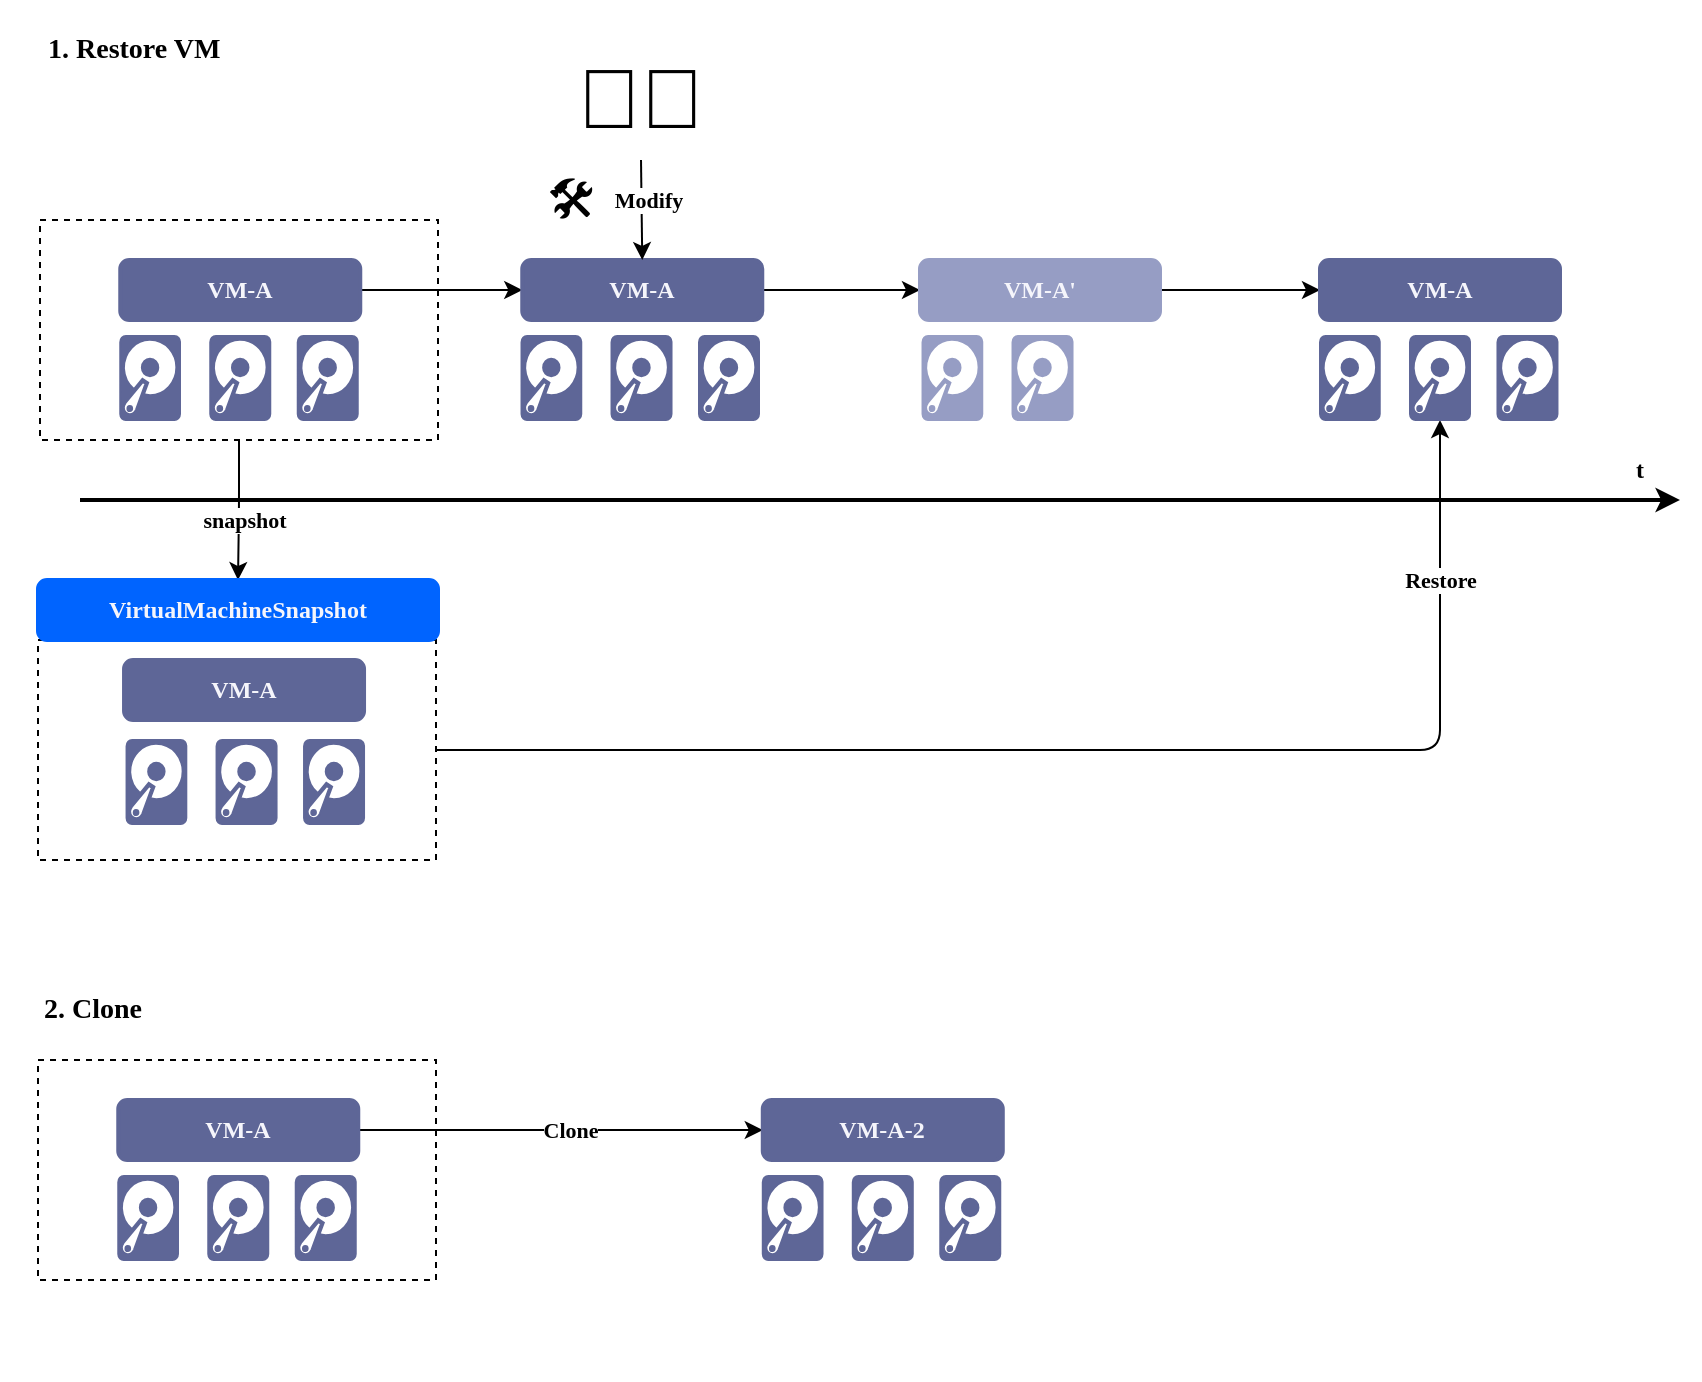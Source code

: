 <mxfile>
    <diagram id="6EXt89o7fHejoy0miyVt" name="Page-1">
        <mxGraphModel dx="3453" dy="945" grid="1" gridSize="10" guides="1" tooltips="1" connect="1" arrows="1" fold="1" page="1" pageScale="1" pageWidth="850" pageHeight="1100" math="0" shadow="0">
            <root>
                <mxCell id="0"/>
                <mxCell id="1" parent="0"/>
                <mxCell id="333" value="" style="rounded=0;whiteSpace=wrap;html=1;dashed=1;fontFamily=JetBrains Mono;fontSource=https%3A%2F%2Ffonts.googleapis.com%2Fcss%3Ffamily%3DJetBrains%2BMono;fontSize=14;strokeColor=none;" parent="1" vertex="1">
                    <mxGeometry x="-20" y="30" width="850" height="690" as="geometry"/>
                </mxCell>
                <mxCell id="260" style="edgeStyle=orthogonalEdgeStyle;html=1;exitX=0.5;exitY=1;exitDx=0;exitDy=0;entryX=0.5;entryY=0;entryDx=0;entryDy=0;strokeWidth=1;fontFamily=JetBrains Mono;fontSource=https%3A%2F%2Ffonts.googleapis.com%2Fcss%3Ffamily%3DJetBrains%2BMono;fontSize=24;" parent="1" source="259" target="183" edge="1">
                    <mxGeometry relative="1" as="geometry"/>
                </mxCell>
                <mxCell id="261" value="snapshot" style="edgeLabel;html=1;align=center;verticalAlign=middle;resizable=0;points=[];fontSize=11;fontFamily=JetBrains Mono;fontStyle=1" parent="260" vertex="1" connectable="0">
                    <mxGeometry x="-0.154" y="1" relative="1" as="geometry">
                        <mxPoint x="1" y="10" as="offset"/>
                    </mxGeometry>
                </mxCell>
                <mxCell id="259" value="" style="rounded=0;whiteSpace=wrap;html=1;fontFamily=JetBrains Mono;fontSource=https%3A%2F%2Ffonts.googleapis.com%2Fcss%3Ffamily%3DJetBrains%2BMono;dashed=1;fontStyle=1" parent="1" vertex="1">
                    <mxGeometry y="140" width="199" height="110" as="geometry"/>
                </mxCell>
                <mxCell id="210" style="edgeStyle=orthogonalEdgeStyle;html=1;exitX=1;exitY=0.5;exitDx=0;exitDy=0;fontFamily=JetBrains Mono;fontSource=https%3A%2F%2Ffonts.googleapis.com%2Fcss%3Ffamily%3DJetBrains%2BMono;fontStyle=1" parent="1" source="188" target="257" edge="1">
                    <mxGeometry relative="1" as="geometry">
                        <mxPoint x="700" y="270" as="targetPoint"/>
                    </mxGeometry>
                </mxCell>
                <mxCell id="212" value="Restore" style="edgeLabel;html=1;align=center;verticalAlign=middle;resizable=0;points=[];fontFamily=JetBrains Mono;fontStyle=1" parent="210" vertex="1" connectable="0">
                    <mxGeometry x="-0.191" relative="1" as="geometry">
                        <mxPoint x="232" y="-85" as="offset"/>
                    </mxGeometry>
                </mxCell>
                <mxCell id="188" value="" style="rounded=0;whiteSpace=wrap;html=1;fontFamily=JetBrains Mono;fontSource=https%3A%2F%2Ffonts.googleapis.com%2Fcss%3Ffamily%3DJetBrains%2BMono;dashed=1;fontStyle=1" parent="1" vertex="1">
                    <mxGeometry x="-1.0" y="350" width="199" height="110" as="geometry"/>
                </mxCell>
                <mxCell id="214" style="edgeStyle=none;html=1;exitX=1;exitY=0.5;exitDx=0;exitDy=0;fontFamily=JetBrains Mono;fontSource=https%3A%2F%2Ffonts.googleapis.com%2Fcss%3Ffamily%3DJetBrains%2BMono;fontStyle=1" parent="1" source="162" target="189" edge="1">
                    <mxGeometry relative="1" as="geometry"/>
                </mxCell>
                <mxCell id="162" value="VM-A" style="rounded=1;whiteSpace=wrap;html=1;strokeColor=#5e6697;strokeWidth=2;fontFamily=JetBrains Mono;fontSource=https%3A%2F%2Ffonts.googleapis.com%2Fcss%3Ffamily%3DJetBrains%2BMono;fontSize=12;fillColor=#5e6697;fontStyle=1;fontColor=#f5f5fb;" parent="1" vertex="1">
                    <mxGeometry x="40.13" y="160" width="120" height="30" as="geometry"/>
                </mxCell>
                <mxCell id="179" value="" style="endArrow=classic;html=1;fontStyle=1;strokeWidth=2;" parent="1" edge="1">
                    <mxGeometry width="50" height="50" relative="1" as="geometry">
                        <mxPoint x="20" y="280" as="sourcePoint"/>
                        <mxPoint x="820" y="280" as="targetPoint"/>
                    </mxGeometry>
                </mxCell>
                <mxCell id="182" value="t" style="text;html=1;strokeColor=none;fillColor=none;align=center;verticalAlign=middle;whiteSpace=wrap;rounded=0;fontFamily=JetBrains Mono;fontSource=https%3A%2F%2Ffonts.googleapis.com%2Fcss%3Ffamily%3DJetBrains%2BMono;fontStyle=1" parent="1" vertex="1">
                    <mxGeometry x="770" y="250" width="60" height="30" as="geometry"/>
                </mxCell>
                <mxCell id="183" value="VirtualMachineSnapshot" style="rounded=1;whiteSpace=wrap;html=1;strokeColor=#0064ff;strokeWidth=2;fontFamily=JetBrains Mono;fontSource=https%3A%2F%2Ffonts.googleapis.com%2Fcss%3Ffamily%3DJetBrains%2BMono;fontSize=12;fontColor=#f5f5fb;fillColor=#0064ff;fontStyle=1" parent="1" vertex="1">
                    <mxGeometry x="-1.0" y="320" width="200" height="30" as="geometry"/>
                </mxCell>
                <mxCell id="185" value="VM-A" style="rounded=1;whiteSpace=wrap;html=1;strokeColor=#5e6697;strokeWidth=2;fontFamily=JetBrains Mono;fontSource=https%3A%2F%2Ffonts.googleapis.com%2Fcss%3Ffamily%3DJetBrains%2BMono;fontSize=12;fontColor=#f5f5fb;fillColor=#5e6697;fontStyle=1" parent="1" vertex="1">
                    <mxGeometry x="42.02" y="360" width="120" height="30" as="geometry"/>
                </mxCell>
                <mxCell id="215" style="edgeStyle=none;html=1;exitX=1;exitY=0.5;exitDx=0;exitDy=0;entryX=0;entryY=0.5;entryDx=0;entryDy=0;fontFamily=JetBrains Mono;fontSource=https%3A%2F%2Ffonts.googleapis.com%2Fcss%3Ffamily%3DJetBrains%2BMono;fontStyle=1" parent="1" source="189" target="198" edge="1">
                    <mxGeometry relative="1" as="geometry"/>
                </mxCell>
                <mxCell id="189" value="VM-A" style="rounded=1;whiteSpace=wrap;html=1;strokeColor=#5e6697;strokeWidth=2;fontFamily=JetBrains Mono;fontSource=https%3A%2F%2Ffonts.googleapis.com%2Fcss%3Ffamily%3DJetBrains%2BMono;fontSize=12;fillColor=#5e6697;fontStyle=1;fontColor=#f5f5fb;" parent="1" vertex="1">
                    <mxGeometry x="241.13" y="160" width="120" height="30" as="geometry"/>
                </mxCell>
                <mxCell id="193" style="edgeStyle=none;html=1;entryX=0.5;entryY=0;entryDx=0;entryDy=0;fontFamily=JetBrains Mono;fontSource=https%3A%2F%2Ffonts.googleapis.com%2Fcss%3Ffamily%3DJetBrains%2BMono;fontStyle=1" parent="1" source="192" target="189" edge="1">
                    <mxGeometry relative="1" as="geometry"/>
                </mxCell>
                <mxCell id="196" value="Modify" style="edgeLabel;html=1;align=center;verticalAlign=middle;resizable=0;points=[];fontFamily=JetBrains Mono;fontStyle=1" parent="193" vertex="1" connectable="0">
                    <mxGeometry x="-0.209" y="3" relative="1" as="geometry">
                        <mxPoint as="offset"/>
                    </mxGeometry>
                </mxCell>
                <mxCell id="192" value="&lt;font style=&quot;font-size: 42px;&quot;&gt;🧑‍💻&lt;/font&gt;" style="text;html=1;align=center;verticalAlign=middle;resizable=0;points=[];autosize=1;strokeColor=none;fillColor=none;fontStyle=1" parent="1" vertex="1">
                    <mxGeometry x="260.13" y="50" width="80" height="60" as="geometry"/>
                </mxCell>
                <mxCell id="216" style="edgeStyle=none;html=1;exitX=1;exitY=0.5;exitDx=0;exitDy=0;entryX=0;entryY=0.5;entryDx=0;entryDy=0;fontFamily=JetBrains Mono;fontSource=https%3A%2F%2Ffonts.googleapis.com%2Fcss%3Ffamily%3DJetBrains%2BMono;fontStyle=1" parent="1" source="198" target="206" edge="1">
                    <mxGeometry relative="1" as="geometry"/>
                </mxCell>
                <mxCell id="198" value="VM-A'" style="rounded=1;whiteSpace=wrap;html=1;strokeColor=#969dc4;strokeWidth=2;fontFamily=JetBrains Mono;fontSource=https%3A%2F%2Ffonts.googleapis.com%2Fcss%3Ffamily%3DJetBrains%2BMono;fontSize=12;fillColor=#969dc4;fontStyle=1;fontColor=#f5f5fb;" parent="1" vertex="1">
                    <mxGeometry x="440" y="160" width="120" height="30" as="geometry"/>
                </mxCell>
                <mxCell id="206" value="VM-A" style="rounded=1;whiteSpace=wrap;html=1;strokeColor=#5e6697;strokeWidth=2;fontFamily=JetBrains Mono;fontSource=https%3A%2F%2Ffonts.googleapis.com%2Fcss%3Ffamily%3DJetBrains%2BMono;fontSize=12;fontColor=#f5f5fb;fillColor=#5e6697;fontStyle=1" parent="1" vertex="1">
                    <mxGeometry x="640" y="160" width="120" height="30" as="geometry"/>
                </mxCell>
                <mxCell id="242" value="🛠️" style="text;html=1;align=center;verticalAlign=middle;resizable=0;points=[];autosize=1;strokeColor=none;fillColor=none;fontFamily=JetBrains Mono;fontSize=24;" parent="1" vertex="1">
                    <mxGeometry x="240" y="110" width="50" height="40" as="geometry"/>
                </mxCell>
                <mxCell id="244" value="" style="sketch=0;pointerEvents=1;shadow=0;dashed=0;html=1;strokeColor=#5e6697;fillColor=#5e6697;labelPosition=center;verticalLabelPosition=bottom;verticalAlign=top;outlineConnect=0;align=center;shape=mxgraph.office.devices.hard_disk;fontFamily=JetBrains Mono;fontSource=https%3A%2F%2Ffonts.googleapis.com%2Fcss%3Ffamily%3DJetBrains%2BMono;fontSize=24;fontColor=#f5f5fb;" parent="1" vertex="1">
                    <mxGeometry x="40.13" y="198" width="29.87" height="42" as="geometry"/>
                </mxCell>
                <mxCell id="245" value="" style="sketch=0;pointerEvents=1;shadow=0;dashed=0;html=1;strokeColor=#5e6697;fillColor=#5e6697;labelPosition=center;verticalLabelPosition=bottom;verticalAlign=top;outlineConnect=0;align=center;shape=mxgraph.office.devices.hard_disk;fontFamily=JetBrains Mono;fontSource=https%3A%2F%2Ffonts.googleapis.com%2Fcss%3Ffamily%3DJetBrains%2BMono;fontSize=24;fontColor=#f5f5fb;" parent="1" vertex="1">
                    <mxGeometry x="85.13" y="198" width="30" height="42" as="geometry"/>
                </mxCell>
                <mxCell id="246" value="" style="sketch=0;pointerEvents=1;shadow=0;dashed=0;html=1;strokeColor=#5e6697;fillColor=#5e6697;labelPosition=center;verticalLabelPosition=bottom;verticalAlign=top;outlineConnect=0;align=center;shape=mxgraph.office.devices.hard_disk;fontFamily=JetBrains Mono;fontSource=https%3A%2F%2Ffonts.googleapis.com%2Fcss%3Ffamily%3DJetBrains%2BMono;fontSize=24;fontColor=#f5f5fb;" parent="1" vertex="1">
                    <mxGeometry x="128.87" y="198" width="30" height="42" as="geometry"/>
                </mxCell>
                <mxCell id="247" value="" style="sketch=0;pointerEvents=1;shadow=0;dashed=0;html=1;strokeColor=#5e6697;fillColor=#5e6697;labelPosition=center;verticalLabelPosition=bottom;verticalAlign=top;outlineConnect=0;align=center;shape=mxgraph.office.devices.hard_disk;fontFamily=JetBrains Mono;fontSource=https%3A%2F%2Ffonts.googleapis.com%2Fcss%3Ffamily%3DJetBrains%2BMono;fontSize=24;fontColor=#f5f5fb;" parent="1" vertex="1">
                    <mxGeometry x="240.76" y="198" width="29.87" height="42" as="geometry"/>
                </mxCell>
                <mxCell id="248" value="" style="sketch=0;pointerEvents=1;shadow=0;dashed=0;html=1;strokeColor=#5e6697;fillColor=#5e6697;labelPosition=center;verticalLabelPosition=bottom;verticalAlign=top;outlineConnect=0;align=center;shape=mxgraph.office.devices.hard_disk;fontFamily=JetBrains Mono;fontSource=https%3A%2F%2Ffonts.googleapis.com%2Fcss%3Ffamily%3DJetBrains%2BMono;fontSize=24;fontColor=#f5f5fb;" parent="1" vertex="1">
                    <mxGeometry x="285.76" y="198" width="30" height="42" as="geometry"/>
                </mxCell>
                <mxCell id="249" value="" style="sketch=0;pointerEvents=1;shadow=0;dashed=0;html=1;strokeColor=#5e6697;fillColor=#5e6697;labelPosition=center;verticalLabelPosition=bottom;verticalAlign=top;outlineConnect=0;align=center;shape=mxgraph.office.devices.hard_disk;fontFamily=JetBrains Mono;fontSource=https%3A%2F%2Ffonts.googleapis.com%2Fcss%3Ffamily%3DJetBrains%2BMono;fontSize=24;fontColor=#f5f5fb;" parent="1" vertex="1">
                    <mxGeometry x="329.5" y="198" width="30" height="42" as="geometry"/>
                </mxCell>
                <mxCell id="250" value="" style="sketch=0;pointerEvents=1;shadow=0;dashed=0;html=1;strokeColor=#5e6697;fillColor=#5e6697;labelPosition=center;verticalLabelPosition=bottom;verticalAlign=top;outlineConnect=0;align=center;shape=mxgraph.office.devices.hard_disk;fontFamily=JetBrains Mono;fontSource=https%3A%2F%2Ffonts.googleapis.com%2Fcss%3Ffamily%3DJetBrains%2BMono;fontSize=24;fontColor=#f5f5fb;" parent="1" vertex="1">
                    <mxGeometry x="43.28" y="400" width="29.87" height="42" as="geometry"/>
                </mxCell>
                <mxCell id="251" value="" style="sketch=0;pointerEvents=1;shadow=0;dashed=0;html=1;strokeColor=#5e6697;fillColor=#5e6697;labelPosition=center;verticalLabelPosition=bottom;verticalAlign=top;outlineConnect=0;align=center;shape=mxgraph.office.devices.hard_disk;fontFamily=JetBrains Mono;fontSource=https%3A%2F%2Ffonts.googleapis.com%2Fcss%3Ffamily%3DJetBrains%2BMono;fontSize=24;fontColor=#f5f5fb;" parent="1" vertex="1">
                    <mxGeometry x="88.28" y="400" width="30" height="42" as="geometry"/>
                </mxCell>
                <mxCell id="252" value="" style="sketch=0;pointerEvents=1;shadow=0;dashed=0;html=1;strokeColor=#5e6697;fillColor=#5e6697;labelPosition=center;verticalLabelPosition=bottom;verticalAlign=top;outlineConnect=0;align=center;shape=mxgraph.office.devices.hard_disk;fontFamily=JetBrains Mono;fontSource=https%3A%2F%2Ffonts.googleapis.com%2Fcss%3Ffamily%3DJetBrains%2BMono;fontSize=24;fontColor=#f5f5fb;" parent="1" vertex="1">
                    <mxGeometry x="132.02" y="400" width="30" height="42" as="geometry"/>
                </mxCell>
                <mxCell id="253" value="" style="sketch=0;pointerEvents=1;shadow=0;dashed=0;html=1;strokeColor=#969dc4;fillColor=#969dc4;labelPosition=center;verticalLabelPosition=bottom;verticalAlign=top;outlineConnect=0;align=center;shape=mxgraph.office.devices.hard_disk;fontFamily=JetBrains Mono;fontSource=https%3A%2F%2Ffonts.googleapis.com%2Fcss%3Ffamily%3DJetBrains%2BMono;fontSize=24;fontColor=#f5f5fb;" parent="1" vertex="1">
                    <mxGeometry x="441.26" y="198" width="29.87" height="42" as="geometry"/>
                </mxCell>
                <mxCell id="254" value="" style="sketch=0;pointerEvents=1;shadow=0;dashed=0;html=1;strokeColor=#969dc4;fillColor=#969dc4;labelPosition=center;verticalLabelPosition=bottom;verticalAlign=top;outlineConnect=0;align=center;shape=mxgraph.office.devices.hard_disk;fontFamily=JetBrains Mono;fontSource=https%3A%2F%2Ffonts.googleapis.com%2Fcss%3Ffamily%3DJetBrains%2BMono;fontSize=24;fontColor=#f5f5fb;" parent="1" vertex="1">
                    <mxGeometry x="486.26" y="198" width="30" height="42" as="geometry"/>
                </mxCell>
                <mxCell id="256" value="" style="sketch=0;pointerEvents=1;shadow=0;dashed=0;html=1;strokeColor=#5e6697;fillColor=#5e6697;labelPosition=center;verticalLabelPosition=bottom;verticalAlign=top;outlineConnect=0;align=center;shape=mxgraph.office.devices.hard_disk;fontFamily=JetBrains Mono;fontSource=https%3A%2F%2Ffonts.googleapis.com%2Fcss%3Ffamily%3DJetBrains%2BMono;fontSize=24;fontColor=#f5f5fb;" parent="1" vertex="1">
                    <mxGeometry x="640" y="198" width="29.87" height="42" as="geometry"/>
                </mxCell>
                <mxCell id="257" value="" style="sketch=0;pointerEvents=1;shadow=0;dashed=0;html=1;strokeColor=#5e6697;fillColor=#5e6697;labelPosition=center;verticalLabelPosition=bottom;verticalAlign=top;outlineConnect=0;align=center;shape=mxgraph.office.devices.hard_disk;fontFamily=JetBrains Mono;fontSource=https%3A%2F%2Ffonts.googleapis.com%2Fcss%3Ffamily%3DJetBrains%2BMono;fontSize=24;fontColor=#f5f5fb;" parent="1" vertex="1">
                    <mxGeometry x="685" y="198" width="30" height="42" as="geometry"/>
                </mxCell>
                <mxCell id="258" value="" style="sketch=0;pointerEvents=1;shadow=0;dashed=0;html=1;strokeColor=#5e6697;fillColor=#5e6697;labelPosition=center;verticalLabelPosition=bottom;verticalAlign=top;outlineConnect=0;align=center;shape=mxgraph.office.devices.hard_disk;fontFamily=JetBrains Mono;fontSource=https%3A%2F%2Ffonts.googleapis.com%2Fcss%3Ffamily%3DJetBrains%2BMono;fontSize=24;fontColor=#f5f5fb;" parent="1" vertex="1">
                    <mxGeometry x="728.74" y="198" width="30" height="42" as="geometry"/>
                </mxCell>
                <mxCell id="265" value="" style="rounded=0;whiteSpace=wrap;html=1;fontFamily=JetBrains Mono;fontSource=https%3A%2F%2Ffonts.googleapis.com%2Fcss%3Ffamily%3DJetBrains%2BMono;dashed=1;fontStyle=1" parent="1" vertex="1">
                    <mxGeometry x="-1" y="560" width="199" height="110" as="geometry"/>
                </mxCell>
                <mxCell id="269" style="edgeStyle=none;html=1;exitX=1;exitY=0.5;exitDx=0;exitDy=0;fontFamily=JetBrains Mono;fontSource=https%3A%2F%2Ffonts.googleapis.com%2Fcss%3Ffamily%3DJetBrains%2BMono;fontStyle=1;entryX=0;entryY=0.5;entryDx=0;entryDy=0;" parent="1" source="270" target="282" edge="1">
                    <mxGeometry relative="1" as="geometry">
                        <mxPoint x="240.13" y="595" as="targetPoint"/>
                    </mxGeometry>
                </mxCell>
                <mxCell id="334" value="Clone" style="edgeLabel;html=1;align=center;verticalAlign=middle;resizable=0;points=[];fontFamily=JetBrains Mono;fontStyle=1;" parent="269" vertex="1" connectable="0">
                    <mxGeometry x="0.423" y="1" relative="1" as="geometry">
                        <mxPoint x="-38" y="1" as="offset"/>
                    </mxGeometry>
                </mxCell>
                <mxCell id="270" value="VM-A" style="rounded=1;whiteSpace=wrap;html=1;strokeColor=#5e6697;strokeWidth=2;fontFamily=JetBrains Mono;fontSource=https%3A%2F%2Ffonts.googleapis.com%2Fcss%3Ffamily%3DJetBrains%2BMono;fontSize=12;fillColor=#5e6697;fontStyle=1;fontColor=#f5f5fb;" parent="1" vertex="1">
                    <mxGeometry x="39.13" y="580" width="120" height="30" as="geometry"/>
                </mxCell>
                <mxCell id="282" value="VM-A-2" style="rounded=1;whiteSpace=wrap;html=1;strokeColor=#5e6697;strokeWidth=2;fontFamily=JetBrains Mono;fontSource=https%3A%2F%2Ffonts.googleapis.com%2Fcss%3Ffamily%3DJetBrains%2BMono;fontSize=12;fontColor=#f5f5fb;fillColor=#5e6697;fontStyle=1" parent="1" vertex="1">
                    <mxGeometry x="361.39" y="580" width="120" height="30" as="geometry"/>
                </mxCell>
                <mxCell id="284" value="" style="sketch=0;pointerEvents=1;shadow=0;dashed=0;html=1;strokeColor=#5e6697;fillColor=#5e6697;labelPosition=center;verticalLabelPosition=bottom;verticalAlign=top;outlineConnect=0;align=center;shape=mxgraph.office.devices.hard_disk;fontFamily=JetBrains Mono;fontSource=https%3A%2F%2Ffonts.googleapis.com%2Fcss%3Ffamily%3DJetBrains%2BMono;fontSize=24;fontColor=#f5f5fb;" parent="1" vertex="1">
                    <mxGeometry x="39.13" y="618" width="29.87" height="42" as="geometry"/>
                </mxCell>
                <mxCell id="285" value="" style="sketch=0;pointerEvents=1;shadow=0;dashed=0;html=1;strokeColor=#5e6697;fillColor=#5e6697;labelPosition=center;verticalLabelPosition=bottom;verticalAlign=top;outlineConnect=0;align=center;shape=mxgraph.office.devices.hard_disk;fontFamily=JetBrains Mono;fontSource=https%3A%2F%2Ffonts.googleapis.com%2Fcss%3Ffamily%3DJetBrains%2BMono;fontSize=24;fontColor=#f5f5fb;" parent="1" vertex="1">
                    <mxGeometry x="84.13" y="618" width="30" height="42" as="geometry"/>
                </mxCell>
                <mxCell id="286" value="" style="sketch=0;pointerEvents=1;shadow=0;dashed=0;html=1;strokeColor=#5e6697;fillColor=#5e6697;labelPosition=center;verticalLabelPosition=bottom;verticalAlign=top;outlineConnect=0;align=center;shape=mxgraph.office.devices.hard_disk;fontFamily=JetBrains Mono;fontSource=https%3A%2F%2Ffonts.googleapis.com%2Fcss%3Ffamily%3DJetBrains%2BMono;fontSize=24;fontColor=#f5f5fb;" parent="1" vertex="1">
                    <mxGeometry x="127.87" y="618" width="30" height="42" as="geometry"/>
                </mxCell>
                <mxCell id="295" value="" style="sketch=0;pointerEvents=1;shadow=0;dashed=0;html=1;strokeColor=#5e6697;fillColor=#5e6697;labelPosition=center;verticalLabelPosition=bottom;verticalAlign=top;outlineConnect=0;align=center;shape=mxgraph.office.devices.hard_disk;fontFamily=JetBrains Mono;fontSource=https%3A%2F%2Ffonts.googleapis.com%2Fcss%3Ffamily%3DJetBrains%2BMono;fontSize=24;fontColor=#f5f5fb;" parent="1" vertex="1">
                    <mxGeometry x="361.39" y="618" width="29.87" height="42" as="geometry"/>
                </mxCell>
                <mxCell id="296" value="" style="sketch=0;pointerEvents=1;shadow=0;dashed=0;html=1;strokeColor=#5e6697;fillColor=#5e6697;labelPosition=center;verticalLabelPosition=bottom;verticalAlign=top;outlineConnect=0;align=center;shape=mxgraph.office.devices.hard_disk;fontFamily=JetBrains Mono;fontSource=https%3A%2F%2Ffonts.googleapis.com%2Fcss%3Ffamily%3DJetBrains%2BMono;fontSize=24;fontColor=#f5f5fb;" parent="1" vertex="1">
                    <mxGeometry x="406.39" y="618" width="30" height="42" as="geometry"/>
                </mxCell>
                <mxCell id="297" value="" style="sketch=0;pointerEvents=1;shadow=0;dashed=0;html=1;strokeColor=#5e6697;fillColor=#5e6697;labelPosition=center;verticalLabelPosition=bottom;verticalAlign=top;outlineConnect=0;align=center;shape=mxgraph.office.devices.hard_disk;fontFamily=JetBrains Mono;fontSource=https%3A%2F%2Ffonts.googleapis.com%2Fcss%3Ffamily%3DJetBrains%2BMono;fontSize=24;fontColor=#f5f5fb;" parent="1" vertex="1">
                    <mxGeometry x="450.13" y="618" width="30" height="42" as="geometry"/>
                </mxCell>
                <mxCell id="325" value="1. Restore VM" style="text;html=1;align=left;verticalAlign=middle;resizable=0;points=[];autosize=1;strokeColor=none;fillColor=none;fontSize=14;fontFamily=JetBrains Mono;fontStyle=1" parent="1" vertex="1">
                    <mxGeometry x="2.15" y="40" width="130" height="30" as="geometry"/>
                </mxCell>
                <mxCell id="332" value="2. Clone" style="text;html=1;align=left;verticalAlign=middle;resizable=0;points=[];autosize=1;strokeColor=none;fillColor=none;fontSize=14;fontFamily=JetBrains Mono;fontStyle=1" parent="1" vertex="1">
                    <mxGeometry y="520" width="90" height="30" as="geometry"/>
                </mxCell>
            </root>
        </mxGraphModel>
    </diagram>
</mxfile>
